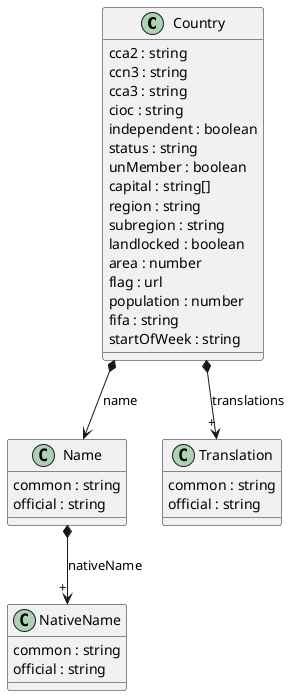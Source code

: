 @startuml vocabulary

class Country {
  cca2 : string
  ccn3 : string
  cca3 : string
  cioc : string
  independent : boolean
  status : string
  unMember : boolean
  capital : string[]
  region : string
  subregion : string
  landlocked : boolean
  area : number
  flag : url
  population : number
  fifa : string
  startOfWeek : string
}

class Name {
  common : string
  official : string
}

Country *-down-> Name : name

class NativeName {
  common : string
  official : string
}

Name *-down-> "+" NativeName : nativeName

class Translation {
  common : string
  official : string
}

Country *-down-> "+" Translation : translations

@enduml
